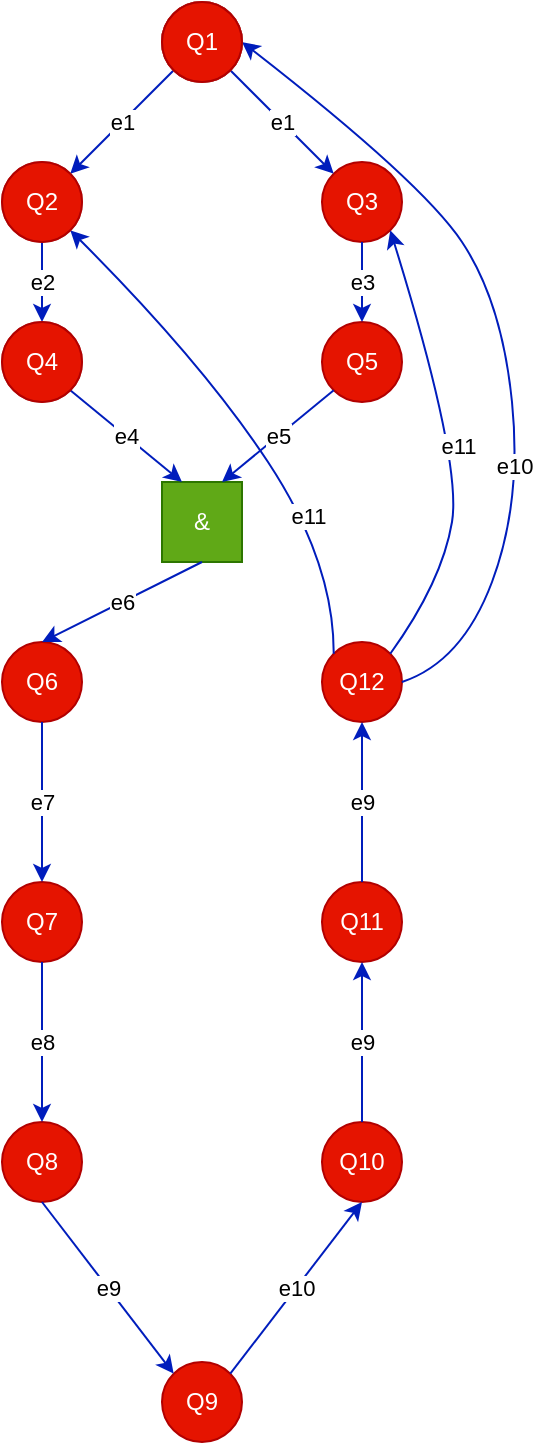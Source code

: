 <mxfile version="14.1.9" type="github">
  <diagram name="Page-1" id="42789a77-a242-8287-6e28-9cd8cfd52e62">
    <mxGraphModel dx="997" dy="580" grid="1" gridSize="10" guides="1" tooltips="1" connect="1" arrows="1" fold="1" page="1" pageScale="1" pageWidth="1100" pageHeight="850" background="#ffffff" math="0" shadow="0">
      <root>
        <mxCell id="0" />
        <mxCell id="1" parent="0" />
        <mxCell id="lDg0VDleR4iWsCfHxLFq-2" value="Q2" style="ellipse;whiteSpace=wrap;html=1;aspect=fixed;fillColor=#f8cecc;strokeColor=#b85450;" vertex="1" parent="1">
          <mxGeometry x="160" y="80" width="40" height="40" as="geometry" />
        </mxCell>
        <mxCell id="lDg0VDleR4iWsCfHxLFq-3" value="Q3" style="ellipse;whiteSpace=wrap;html=1;aspect=fixed;fillColor=#e51400;strokeColor=#B20000;fontColor=#ffffff;" vertex="1" parent="1">
          <mxGeometry x="320" y="80" width="40" height="40" as="geometry" />
        </mxCell>
        <mxCell id="lDg0VDleR4iWsCfHxLFq-4" value="Q1" style="ellipse;whiteSpace=wrap;html=1;aspect=fixed;fillColor=#f8cecc;strokeColor=#b85450;" vertex="1" parent="1">
          <mxGeometry x="240" width="40" height="40" as="geometry" />
        </mxCell>
        <mxCell id="lDg0VDleR4iWsCfHxLFq-5" value="Q4" style="ellipse;whiteSpace=wrap;html=1;aspect=fixed;fillColor=#f8cecc;strokeColor=#b85450;" vertex="1" parent="1">
          <mxGeometry x="160" y="160" width="40" height="40" as="geometry" />
        </mxCell>
        <mxCell id="lDg0VDleR4iWsCfHxLFq-6" value="Q5" style="ellipse;whiteSpace=wrap;html=1;aspect=fixed;fillColor=#e51400;strokeColor=#B20000;fontColor=#ffffff;" vertex="1" parent="1">
          <mxGeometry x="320" y="160" width="40" height="40" as="geometry" />
        </mxCell>
        <mxCell id="lDg0VDleR4iWsCfHxLFq-7" value="Q6" style="ellipse;whiteSpace=wrap;html=1;aspect=fixed;fillColor=#e51400;strokeColor=#B20000;fontColor=#ffffff;" vertex="1" parent="1">
          <mxGeometry x="160" y="320" width="40" height="40" as="geometry" />
        </mxCell>
        <mxCell id="lDg0VDleR4iWsCfHxLFq-8" value="Q8" style="ellipse;whiteSpace=wrap;html=1;aspect=fixed;fillColor=#e51400;strokeColor=#B20000;fontColor=#ffffff;" vertex="1" parent="1">
          <mxGeometry x="160" y="560" width="40" height="40" as="geometry" />
        </mxCell>
        <mxCell id="lDg0VDleR4iWsCfHxLFq-9" value="Q9" style="ellipse;whiteSpace=wrap;html=1;aspect=fixed;fillColor=#e51400;strokeColor=#B20000;fontColor=#ffffff;" vertex="1" parent="1">
          <mxGeometry x="240" y="680" width="40" height="40" as="geometry" />
        </mxCell>
        <mxCell id="lDg0VDleR4iWsCfHxLFq-10" value="Q11" style="ellipse;whiteSpace=wrap;html=1;aspect=fixed;fillColor=#e51400;strokeColor=#B20000;fontColor=#ffffff;" vertex="1" parent="1">
          <mxGeometry x="320" y="440" width="40" height="40" as="geometry" />
        </mxCell>
        <mxCell id="lDg0VDleR4iWsCfHxLFq-11" value="Q10" style="ellipse;whiteSpace=wrap;html=1;aspect=fixed;fillColor=#e51400;strokeColor=#B20000;fontColor=#ffffff;" vertex="1" parent="1">
          <mxGeometry x="320" y="560" width="40" height="40" as="geometry" />
        </mxCell>
        <mxCell id="lDg0VDleR4iWsCfHxLFq-12" value="Q12" style="ellipse;whiteSpace=wrap;html=1;aspect=fixed;fillColor=#e51400;strokeColor=#B20000;fontColor=#ffffff;" vertex="1" parent="1">
          <mxGeometry x="320" y="320" width="40" height="40" as="geometry" />
        </mxCell>
        <mxCell id="lDg0VDleR4iWsCfHxLFq-13" value="Q7" style="ellipse;whiteSpace=wrap;html=1;aspect=fixed;fillColor=#e51400;strokeColor=#B20000;fontColor=#ffffff;" vertex="1" parent="1">
          <mxGeometry x="160" y="440" width="40" height="40" as="geometry" />
        </mxCell>
        <mxCell id="lDg0VDleR4iWsCfHxLFq-14" value="&amp;amp;" style="rounded=0;whiteSpace=wrap;html=1;fillColor=#60a917;strokeColor=#2D7600;fontColor=#ffffff;" vertex="1" parent="1">
          <mxGeometry x="240" y="240" width="40" height="40" as="geometry" />
        </mxCell>
        <mxCell id="lDg0VDleR4iWsCfHxLFq-16" value="e11" style="curved=1;endArrow=classic;html=1;exitX=0;exitY=0;exitDx=0;exitDy=0;entryX=1;entryY=1;entryDx=0;entryDy=0;fillColor=#0050ef;strokeColor=#001DBC;" edge="1" parent="1" source="lDg0VDleR4iWsCfHxLFq-12" target="lDg0VDleR4iWsCfHxLFq-2">
          <mxGeometry x="-0.45" y="-1" width="50" height="50" relative="1" as="geometry">
            <mxPoint x="340" y="330" as="sourcePoint" />
            <mxPoint x="390" y="280" as="targetPoint" />
            <Array as="points">
              <mxPoint x="326" y="280" />
              <mxPoint x="260" y="180" />
            </Array>
            <mxPoint y="-1" as="offset" />
          </mxGeometry>
        </mxCell>
        <mxCell id="lDg0VDleR4iWsCfHxLFq-17" value="e11" style="curved=1;endArrow=classic;html=1;exitX=1;exitY=0;exitDx=0;exitDy=0;entryX=1;entryY=1;entryDx=0;entryDy=0;fillColor=#0050ef;strokeColor=#001DBC;" edge="1" parent="1" source="lDg0VDleR4iWsCfHxLFq-12" target="lDg0VDleR4iWsCfHxLFq-3">
          <mxGeometry width="50" height="50" relative="1" as="geometry">
            <mxPoint x="370" y="330" as="sourcePoint" />
            <mxPoint x="420" y="280" as="targetPoint" />
            <Array as="points">
              <mxPoint x="380" y="290" />
              <mxPoint x="390" y="230" />
            </Array>
          </mxGeometry>
        </mxCell>
        <mxCell id="lDg0VDleR4iWsCfHxLFq-18" value="" style="curved=1;endArrow=classic;html=1;exitX=1;exitY=0.5;exitDx=0;exitDy=0;entryX=1;entryY=0.5;entryDx=0;entryDy=0;fillColor=#0050ef;strokeColor=#001DBC;" edge="1" parent="1" source="lDg0VDleR4iWsCfHxLFq-12" target="lDg0VDleR4iWsCfHxLFq-4">
          <mxGeometry width="50" height="50" relative="1" as="geometry">
            <mxPoint x="380" y="370" as="sourcePoint" />
            <mxPoint x="430" y="320" as="targetPoint" />
            <Array as="points">
              <mxPoint x="390" y="330" />
              <mxPoint x="420" y="250" />
              <mxPoint x="410" y="150" />
              <mxPoint x="370" y="90" />
            </Array>
          </mxGeometry>
        </mxCell>
        <mxCell id="lDg0VDleR4iWsCfHxLFq-32" value="e10" style="edgeLabel;html=1;align=center;verticalAlign=middle;resizable=0;points=[];" vertex="1" connectable="0" parent="lDg0VDleR4iWsCfHxLFq-18">
          <mxGeometry x="-0.326" y="2" relative="1" as="geometry">
            <mxPoint as="offset" />
          </mxGeometry>
        </mxCell>
        <mxCell id="lDg0VDleR4iWsCfHxLFq-19" value="e1" style="endArrow=classic;html=1;exitX=0;exitY=1;exitDx=0;exitDy=0;entryX=1;entryY=0;entryDx=0;entryDy=0;fillColor=#0050ef;strokeColor=#001DBC;" edge="1" parent="1" source="lDg0VDleR4iWsCfHxLFq-4" target="lDg0VDleR4iWsCfHxLFq-2">
          <mxGeometry width="50" height="50" relative="1" as="geometry">
            <mxPoint x="480" y="320" as="sourcePoint" />
            <mxPoint x="530" y="270" as="targetPoint" />
          </mxGeometry>
        </mxCell>
        <mxCell id="lDg0VDleR4iWsCfHxLFq-20" value="e1" style="endArrow=classic;html=1;exitX=1;exitY=1;exitDx=0;exitDy=0;entryX=0;entryY=0;entryDx=0;entryDy=0;fillColor=#0050ef;strokeColor=#001DBC;" edge="1" parent="1" source="lDg0VDleR4iWsCfHxLFq-4" target="lDg0VDleR4iWsCfHxLFq-3">
          <mxGeometry width="50" height="50" relative="1" as="geometry">
            <mxPoint x="480" y="320" as="sourcePoint" />
            <mxPoint x="530" y="270" as="targetPoint" />
          </mxGeometry>
        </mxCell>
        <mxCell id="lDg0VDleR4iWsCfHxLFq-21" value="e3" style="endArrow=classic;html=1;exitX=0.5;exitY=1;exitDx=0;exitDy=0;entryX=0.5;entryY=0;entryDx=0;entryDy=0;fillColor=#0050ef;strokeColor=#001DBC;" edge="1" parent="1" source="lDg0VDleR4iWsCfHxLFq-3" target="lDg0VDleR4iWsCfHxLFq-6">
          <mxGeometry width="50" height="50" relative="1" as="geometry">
            <mxPoint x="480" y="320" as="sourcePoint" />
            <mxPoint x="530" y="270" as="targetPoint" />
          </mxGeometry>
        </mxCell>
        <mxCell id="lDg0VDleR4iWsCfHxLFq-22" value="e2" style="endArrow=classic;html=1;exitX=0.5;exitY=1;exitDx=0;exitDy=0;entryX=0.5;entryY=0;entryDx=0;entryDy=0;fillColor=#0050ef;strokeColor=#001DBC;" edge="1" parent="1" source="lDg0VDleR4iWsCfHxLFq-2" target="lDg0VDleR4iWsCfHxLFq-5">
          <mxGeometry width="50" height="50" relative="1" as="geometry">
            <mxPoint x="480" y="320" as="sourcePoint" />
            <mxPoint x="530" y="270" as="targetPoint" />
          </mxGeometry>
        </mxCell>
        <mxCell id="lDg0VDleR4iWsCfHxLFq-23" value="e4" style="endArrow=classic;html=1;exitX=1;exitY=1;exitDx=0;exitDy=0;entryX=0.25;entryY=0;entryDx=0;entryDy=0;fillColor=#0050ef;strokeColor=#001DBC;" edge="1" parent="1" source="lDg0VDleR4iWsCfHxLFq-5" target="lDg0VDleR4iWsCfHxLFq-14">
          <mxGeometry width="50" height="50" relative="1" as="geometry">
            <mxPoint x="480" y="320" as="sourcePoint" />
            <mxPoint x="530" y="270" as="targetPoint" />
          </mxGeometry>
        </mxCell>
        <mxCell id="lDg0VDleR4iWsCfHxLFq-24" value="e5" style="endArrow=classic;html=1;exitX=0;exitY=1;exitDx=0;exitDy=0;entryX=0.75;entryY=0;entryDx=0;entryDy=0;fillColor=#0050ef;strokeColor=#001DBC;" edge="1" parent="1" source="lDg0VDleR4iWsCfHxLFq-6" target="lDg0VDleR4iWsCfHxLFq-14">
          <mxGeometry width="50" height="50" relative="1" as="geometry">
            <mxPoint x="480" y="320" as="sourcePoint" />
            <mxPoint x="530" y="270" as="targetPoint" />
          </mxGeometry>
        </mxCell>
        <mxCell id="lDg0VDleR4iWsCfHxLFq-25" value="e6" style="endArrow=classic;html=1;exitX=0.5;exitY=1;exitDx=0;exitDy=0;entryX=0.5;entryY=0;entryDx=0;entryDy=0;fillColor=#0050ef;strokeColor=#001DBC;" edge="1" parent="1" source="lDg0VDleR4iWsCfHxLFq-14" target="lDg0VDleR4iWsCfHxLFq-7">
          <mxGeometry width="50" height="50" relative="1" as="geometry">
            <mxPoint x="480" y="320" as="sourcePoint" />
            <mxPoint x="530" y="270" as="targetPoint" />
          </mxGeometry>
        </mxCell>
        <mxCell id="lDg0VDleR4iWsCfHxLFq-26" value="e10" style="endArrow=classic;html=1;exitX=1;exitY=0;exitDx=0;exitDy=0;entryX=0.5;entryY=1;entryDx=0;entryDy=0;fillColor=#0050ef;strokeColor=#001DBC;" edge="1" parent="1" source="lDg0VDleR4iWsCfHxLFq-9" target="lDg0VDleR4iWsCfHxLFq-11">
          <mxGeometry width="50" height="50" relative="1" as="geometry">
            <mxPoint x="570" y="510" as="sourcePoint" />
            <mxPoint x="620" y="460" as="targetPoint" />
          </mxGeometry>
        </mxCell>
        <mxCell id="lDg0VDleR4iWsCfHxLFq-27" value="e9" style="endArrow=classic;html=1;exitX=0.5;exitY=0;exitDx=0;exitDy=0;entryX=0.5;entryY=1;entryDx=0;entryDy=0;fillColor=#0050ef;strokeColor=#001DBC;" edge="1" parent="1" source="lDg0VDleR4iWsCfHxLFq-10" target="lDg0VDleR4iWsCfHxLFq-12">
          <mxGeometry width="50" height="50" relative="1" as="geometry">
            <mxPoint x="540" y="670" as="sourcePoint" />
            <mxPoint x="590" y="620" as="targetPoint" />
          </mxGeometry>
        </mxCell>
        <mxCell id="lDg0VDleR4iWsCfHxLFq-28" value="e9" style="endArrow=classic;html=1;exitX=0.5;exitY=1;exitDx=0;exitDy=0;entryX=0;entryY=0;entryDx=0;entryDy=0;fillColor=#0050ef;strokeColor=#001DBC;" edge="1" parent="1" source="lDg0VDleR4iWsCfHxLFq-8" target="lDg0VDleR4iWsCfHxLFq-9">
          <mxGeometry width="50" height="50" relative="1" as="geometry">
            <mxPoint x="520" y="670" as="sourcePoint" />
            <mxPoint x="570" y="620" as="targetPoint" />
          </mxGeometry>
        </mxCell>
        <mxCell id="lDg0VDleR4iWsCfHxLFq-29" value="e9" style="endArrow=classic;html=1;exitX=0.5;exitY=0;exitDx=0;exitDy=0;entryX=0.5;entryY=1;entryDx=0;entryDy=0;fillColor=#0050ef;strokeColor=#001DBC;" edge="1" parent="1" source="lDg0VDleR4iWsCfHxLFq-11" target="lDg0VDleR4iWsCfHxLFq-10">
          <mxGeometry width="50" height="50" relative="1" as="geometry">
            <mxPoint x="530" y="680" as="sourcePoint" />
            <mxPoint x="580" y="630" as="targetPoint" />
          </mxGeometry>
        </mxCell>
        <mxCell id="lDg0VDleR4iWsCfHxLFq-30" value="e8" style="endArrow=classic;html=1;exitX=0.5;exitY=1;exitDx=0;exitDy=0;entryX=0.5;entryY=0;entryDx=0;entryDy=0;fillColor=#0050ef;strokeColor=#001DBC;" edge="1" parent="1" source="lDg0VDleR4iWsCfHxLFq-13" target="lDg0VDleR4iWsCfHxLFq-8">
          <mxGeometry width="50" height="50" relative="1" as="geometry">
            <mxPoint x="540" y="690" as="sourcePoint" />
            <mxPoint x="590" y="640" as="targetPoint" />
          </mxGeometry>
        </mxCell>
        <mxCell id="lDg0VDleR4iWsCfHxLFq-31" value="e7" style="endArrow=classic;html=1;exitX=0.5;exitY=1;exitDx=0;exitDy=0;entryX=0.5;entryY=0;entryDx=0;entryDy=0;fillColor=#0050ef;strokeColor=#001DBC;" edge="1" parent="1" source="lDg0VDleR4iWsCfHxLFq-7" target="lDg0VDleR4iWsCfHxLFq-13">
          <mxGeometry width="50" height="50" relative="1" as="geometry">
            <mxPoint x="550" y="700" as="sourcePoint" />
            <mxPoint x="600" y="650" as="targetPoint" />
          </mxGeometry>
        </mxCell>
        <mxCell id="lDg0VDleR4iWsCfHxLFq-35" value="Q1" style="ellipse;whiteSpace=wrap;html=1;aspect=fixed;fillColor=#f8cecc;strokeColor=#b85450;" vertex="1" parent="1">
          <mxGeometry x="240" width="40" height="40" as="geometry" />
        </mxCell>
        <mxCell id="lDg0VDleR4iWsCfHxLFq-36" value="Q1" style="ellipse;whiteSpace=wrap;html=1;aspect=fixed;fillColor=#f8cecc;strokeColor=#b85450;" vertex="1" parent="1">
          <mxGeometry x="240" width="40" height="40" as="geometry" />
        </mxCell>
        <mxCell id="lDg0VDleR4iWsCfHxLFq-37" value="Q1" style="ellipse;whiteSpace=wrap;html=1;aspect=fixed;fillColor=#e51400;strokeColor=#B20000;fontColor=#ffffff;" vertex="1" parent="1">
          <mxGeometry x="240" width="40" height="40" as="geometry" />
        </mxCell>
        <mxCell id="lDg0VDleR4iWsCfHxLFq-38" value="Q2" style="ellipse;whiteSpace=wrap;html=1;aspect=fixed;fillColor=#e51400;strokeColor=#B20000;fontColor=#ffffff;" vertex="1" parent="1">
          <mxGeometry x="160" y="80" width="40" height="40" as="geometry" />
        </mxCell>
        <mxCell id="lDg0VDleR4iWsCfHxLFq-39" value="Q4" style="ellipse;whiteSpace=wrap;html=1;aspect=fixed;fillColor=#e51400;strokeColor=#B20000;fontColor=#ffffff;" vertex="1" parent="1">
          <mxGeometry x="160" y="160" width="40" height="40" as="geometry" />
        </mxCell>
      </root>
    </mxGraphModel>
  </diagram>
</mxfile>
